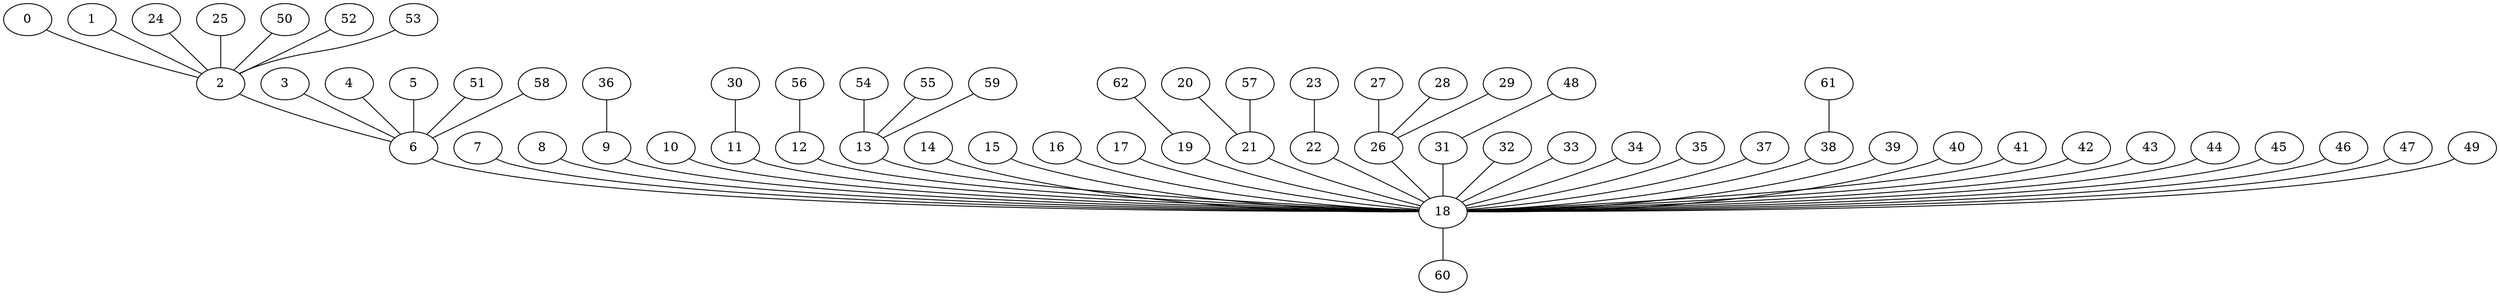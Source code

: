 strict graph G {
0 -- 2
1 -- 2
2 -- 6
3 -- 6
4 -- 6
5 -- 6
6 -- 18
7 -- 18
8 -- 18
9 -- 18
10 -- 18
11 -- 18
12 -- 18
13 -- 18
14 -- 18
15 -- 18
16 -- 18
17 -- 18
18 -- 60
19 -- 18
20 -- 21
21 -- 18
22 -- 18
23 -- 22
24 -- 2
25 -- 2
26 -- 18
27 -- 26
28 -- 26
29 -- 26
30 -- 11
31 -- 18
32 -- 18
33 -- 18
34 -- 18
35 -- 18
36 -- 9
37 -- 18
38 -- 18
39 -- 18
40 -- 18
41 -- 18
42 -- 18
43 -- 18
44 -- 18
45 -- 18
46 -- 18
47 -- 18
48 -- 31
49 -- 18
50 -- 2
51 -- 6
52 -- 2
53 -- 2
54 -- 13
55 -- 13
56 -- 12
57 -- 21
58 -- 6
59 -- 13
61 -- 38
62 -- 19

}
